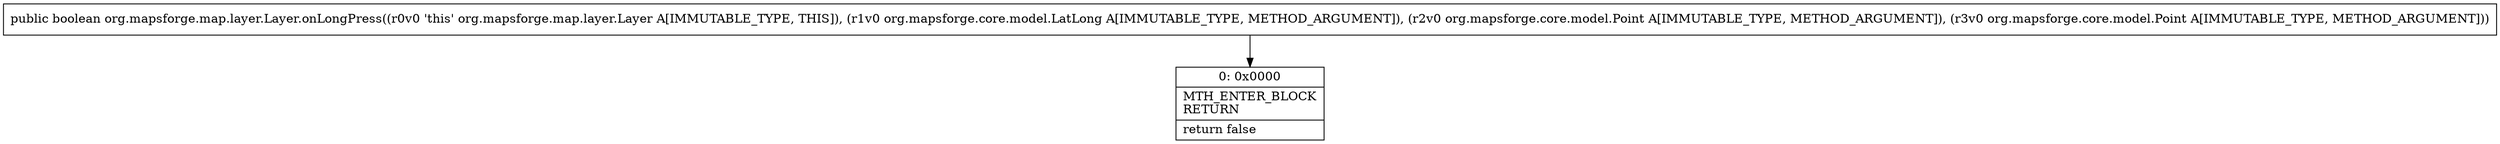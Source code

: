 digraph "CFG fororg.mapsforge.map.layer.Layer.onLongPress(Lorg\/mapsforge\/core\/model\/LatLong;Lorg\/mapsforge\/core\/model\/Point;Lorg\/mapsforge\/core\/model\/Point;)Z" {
Node_0 [shape=record,label="{0\:\ 0x0000|MTH_ENTER_BLOCK\lRETURN\l|return false\l}"];
MethodNode[shape=record,label="{public boolean org.mapsforge.map.layer.Layer.onLongPress((r0v0 'this' org.mapsforge.map.layer.Layer A[IMMUTABLE_TYPE, THIS]), (r1v0 org.mapsforge.core.model.LatLong A[IMMUTABLE_TYPE, METHOD_ARGUMENT]), (r2v0 org.mapsforge.core.model.Point A[IMMUTABLE_TYPE, METHOD_ARGUMENT]), (r3v0 org.mapsforge.core.model.Point A[IMMUTABLE_TYPE, METHOD_ARGUMENT])) }"];
MethodNode -> Node_0;
}

